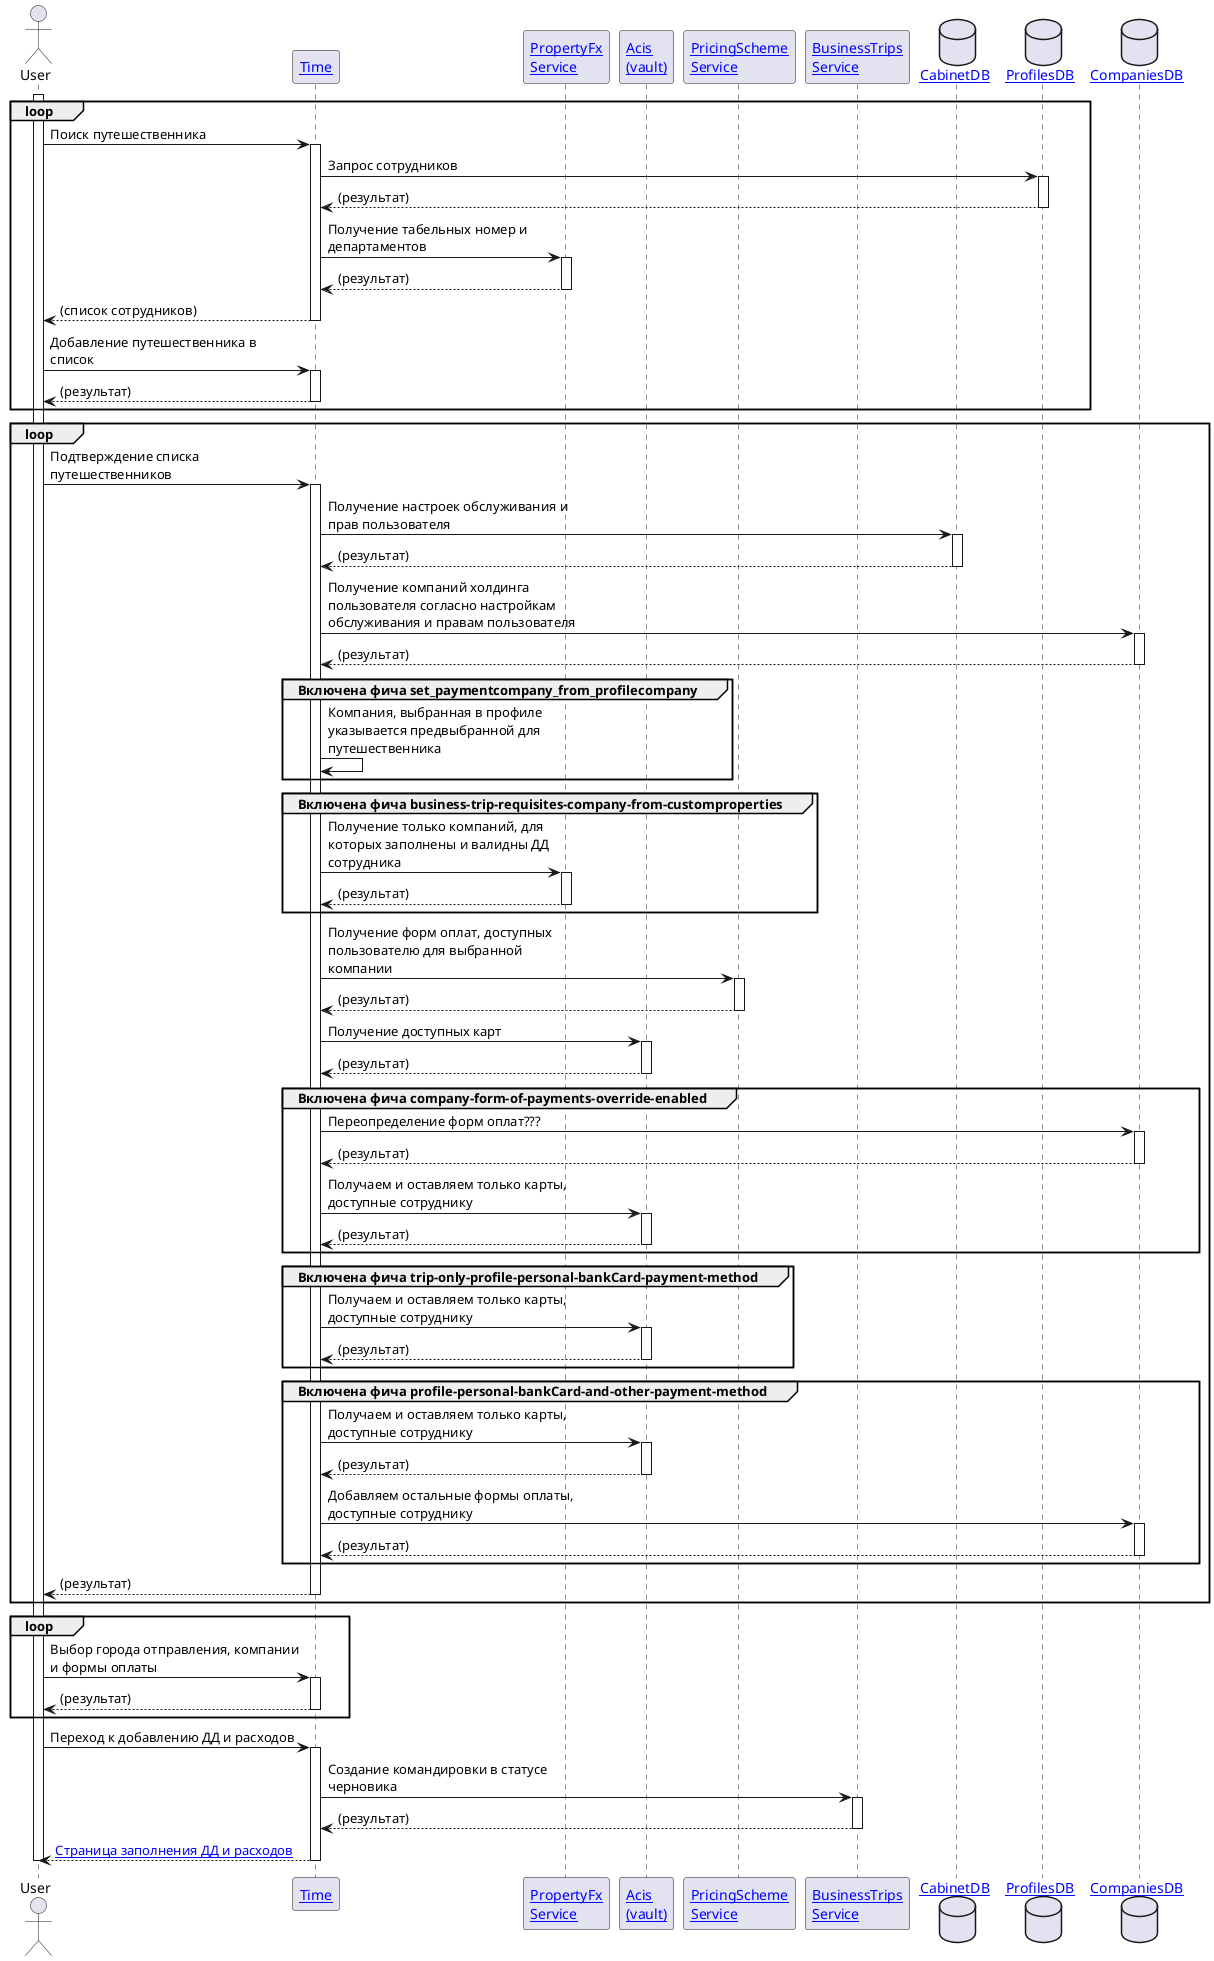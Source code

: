 @startuml
'https://plantuml.com/sequence-diagram

skinparam MaxMessageSize 250

actor User
participant "[[/architect/components/applications.time Time]]" as Time
participant "[[/architect/components/services.propertyfx PropertyFx\nService]]" as PropertyFx
participant "[[/architect/components/services.vault Acis\n(vault)]]" as Acis
participant "[[/architect/components/services.pricingscheme PricingScheme\nService]]" as PricingScheme
participant "[[/architect/components/services.businesstrips BusinessTrips\nService]]" as BusinessTrips
database "[[/architect/components/db.cabinet CabinetDB]]" as Cabinet
database "[[/architect/components/db.profiles ProfilesDB]]" as Profiles
database "[[/architect/components/db.companies CompaniesDB]]" as Companies

activate User

loop
    User -> Time ++ : Поиск путешественника
    Time -> Profiles ++ : Запрос сотрудников
    return (результат)
    Time -> PropertyFx ++ : Получение табельных номер и департаментов
    return (результат)
    return (список сотрудников)
    User -> Time ++ : Добавление путешественника в список
    return (результат)
end
loop
    User -> Time ++ : Подтверждение списка путешественников
    Time -> Cabinet ++ : Получение настроек обслуживания и прав пользователя
    return (результат)
    Time -> Companies ++ : Получение компаний холдинга пользователя согласно настройкам обслуживания и правам пользователя
    return (результат)
    group Включена фича set_paymentcompany_from_profilecompany
        Time -> Time : Компания, выбранная в профиле указывается предвыбранной для путешественника
    end
    group Включена фича business-trip-requisites-company-from-customproperties
        Time -> PropertyFx ++ : Получение только компаний, для которых заполнены и валидны ДД сотрудника
        return (результат)
    end
    Time -> PricingScheme ++ : Получение форм оплат, доступных пользователю для выбранной компании
    return (результат)
    Time -> Acis ++ : Получение доступных карт
    return (результат)
    group Включена фича company-form-of-payments-override-enabled
        Time -> Companies ++ : Переопределение форм оплат???
        return (результат)
        Time -> Acis ++ : Получаем и оставляем только карты, доступные сотруднику
        return (результат)
    end
    group Включена фича trip-only-profile-personal-bankCard-payment-method
        Time -> Acis ++ : Получаем и оставляем только карты, доступные сотруднику
        return (результат)
    end
    group Включена фича profile-personal-bankCard-and-other-payment-method
        Time -> Acis ++ : Получаем и оставляем только карты, доступные сотруднику
        return (результат)
        Time -> Companies ++ : Добавляем остальные формы оплаты, доступные сотруднику
        return (результат)
    end
    return (результат)
end
loop
    User -> Time ++ : Выбор города отправления, компании и формы оплаты
    return (результат)
end
User -> Time ++ : Переход к добавлению ДД и расходов
Time -> BusinessTrips ++ : Создание командировки в статусе черновика
return (результат)
return [[applications.time.businesstrip.creation.custom_property Страница заполнения ДД и расходов]]

deactivate User
@enduml